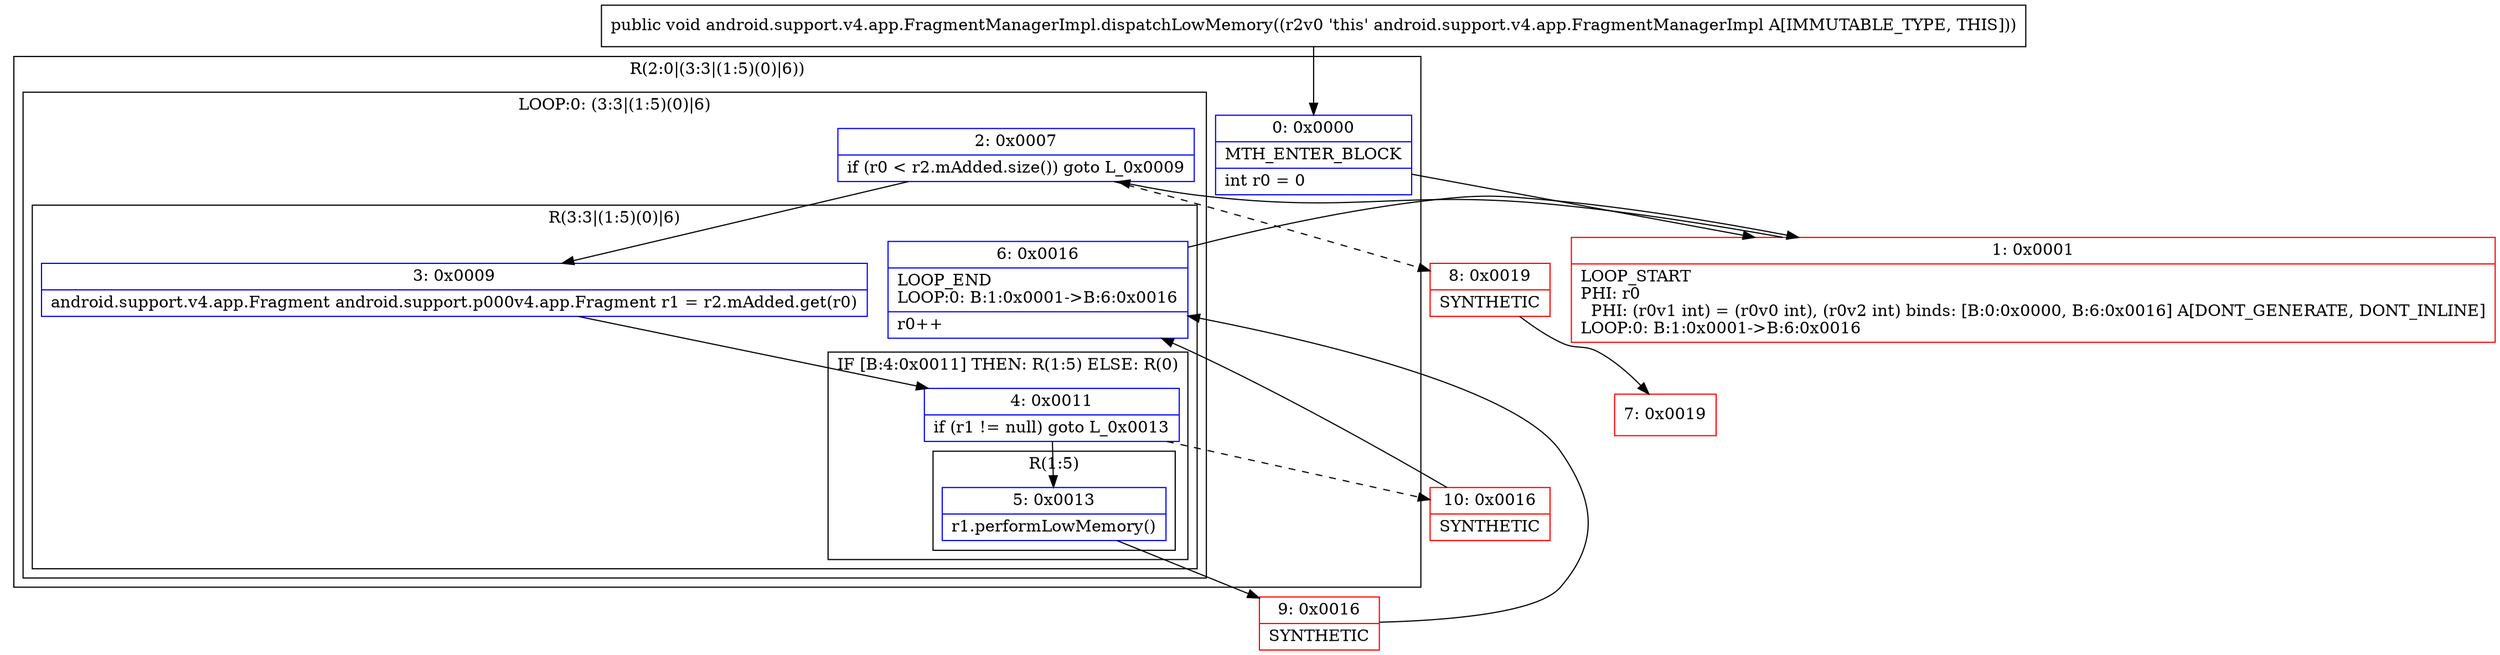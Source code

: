 digraph "CFG forandroid.support.v4.app.FragmentManagerImpl.dispatchLowMemory()V" {
subgraph cluster_Region_1432723665 {
label = "R(2:0|(3:3|(1:5)(0)|6))";
node [shape=record,color=blue];
Node_0 [shape=record,label="{0\:\ 0x0000|MTH_ENTER_BLOCK\l|int r0 = 0\l}"];
subgraph cluster_LoopRegion_1928466366 {
label = "LOOP:0: (3:3|(1:5)(0)|6)";
node [shape=record,color=blue];
Node_2 [shape=record,label="{2\:\ 0x0007|if (r0 \< r2.mAdded.size()) goto L_0x0009\l}"];
subgraph cluster_Region_1445502901 {
label = "R(3:3|(1:5)(0)|6)";
node [shape=record,color=blue];
Node_3 [shape=record,label="{3\:\ 0x0009|android.support.v4.app.Fragment android.support.p000v4.app.Fragment r1 = r2.mAdded.get(r0)\l}"];
subgraph cluster_IfRegion_1435155687 {
label = "IF [B:4:0x0011] THEN: R(1:5) ELSE: R(0)";
node [shape=record,color=blue];
Node_4 [shape=record,label="{4\:\ 0x0011|if (r1 != null) goto L_0x0013\l}"];
subgraph cluster_Region_764538287 {
label = "R(1:5)";
node [shape=record,color=blue];
Node_5 [shape=record,label="{5\:\ 0x0013|r1.performLowMemory()\l}"];
}
subgraph cluster_Region_1815063021 {
label = "R(0)";
node [shape=record,color=blue];
}
}
Node_6 [shape=record,label="{6\:\ 0x0016|LOOP_END\lLOOP:0: B:1:0x0001\-\>B:6:0x0016\l|r0++\l}"];
}
}
}
Node_1 [shape=record,color=red,label="{1\:\ 0x0001|LOOP_START\lPHI: r0 \l  PHI: (r0v1 int) = (r0v0 int), (r0v2 int) binds: [B:0:0x0000, B:6:0x0016] A[DONT_GENERATE, DONT_INLINE]\lLOOP:0: B:1:0x0001\-\>B:6:0x0016\l}"];
Node_7 [shape=record,color=red,label="{7\:\ 0x0019}"];
Node_8 [shape=record,color=red,label="{8\:\ 0x0019|SYNTHETIC\l}"];
Node_9 [shape=record,color=red,label="{9\:\ 0x0016|SYNTHETIC\l}"];
Node_10 [shape=record,color=red,label="{10\:\ 0x0016|SYNTHETIC\l}"];
MethodNode[shape=record,label="{public void android.support.v4.app.FragmentManagerImpl.dispatchLowMemory((r2v0 'this' android.support.v4.app.FragmentManagerImpl A[IMMUTABLE_TYPE, THIS])) }"];
MethodNode -> Node_0;
Node_0 -> Node_1;
Node_2 -> Node_3;
Node_2 -> Node_8[style=dashed];
Node_3 -> Node_4;
Node_4 -> Node_5;
Node_4 -> Node_10[style=dashed];
Node_5 -> Node_9;
Node_6 -> Node_1;
Node_1 -> Node_2;
Node_8 -> Node_7;
Node_9 -> Node_6;
Node_10 -> Node_6;
}


